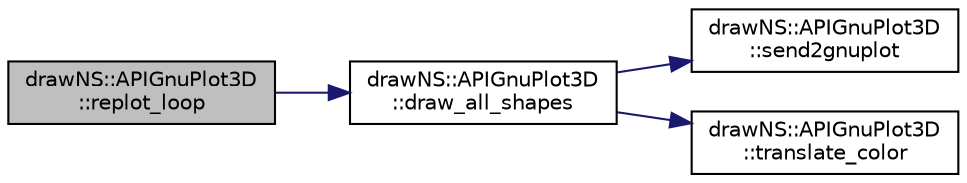 digraph "drawNS::APIGnuPlot3D::replot_loop"
{
 // LATEX_PDF_SIZE
  edge [fontname="Helvetica",fontsize="10",labelfontname="Helvetica",labelfontsize="10"];
  node [fontname="Helvetica",fontsize="10",shape=record];
  rankdir="LR";
  Node1 [label="drawNS::APIGnuPlot3D\l::replot_loop",height=0.2,width=0.4,color="black", fillcolor="grey75", style="filled", fontcolor="black",tooltip=" "];
  Node1 -> Node2 [color="midnightblue",fontsize="10",style="solid",fontname="Helvetica"];
  Node2 [label="drawNS::APIGnuPlot3D\l::draw_all_shapes",height=0.2,width=0.4,color="black", fillcolor="white", style="filled",URL="$classdraw_n_s_1_1_a_p_i_gnu_plot3_d.html#a53c7266030db13ac1e6045797c3e1b75",tooltip=" "];
  Node2 -> Node3 [color="midnightblue",fontsize="10",style="solid",fontname="Helvetica"];
  Node3 [label="drawNS::APIGnuPlot3D\l::send2gnuplot",height=0.2,width=0.4,color="black", fillcolor="white", style="filled",URL="$classdraw_n_s_1_1_a_p_i_gnu_plot3_d.html#a6a8a5e074e337ed9be9cfb45b6738b89",tooltip=" "];
  Node2 -> Node4 [color="midnightblue",fontsize="10",style="solid",fontname="Helvetica"];
  Node4 [label="drawNS::APIGnuPlot3D\l::translate_color",height=0.2,width=0.4,color="black", fillcolor="white", style="filled",URL="$classdraw_n_s_1_1_a_p_i_gnu_plot3_d.html#ad9c71531a2f5c76ecdb65fa913962961",tooltip=" "];
}
